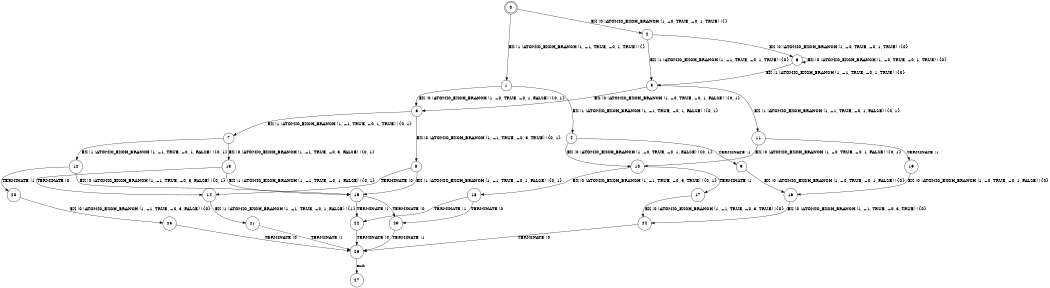 digraph BCG {
size = "7, 10.5";
center = TRUE;
node [shape = circle];
0 [peripheries = 2];
0 -> 1 [label = "EX !1 !ATOMIC_EXCH_BRANCH (1, +1, TRUE, +0, 1, TRUE) !{}"];
0 -> 2 [label = "EX !0 !ATOMIC_EXCH_BRANCH (1, +0, TRUE, +0, 1, TRUE) !{}"];
1 -> 3 [label = "EX !0 !ATOMIC_EXCH_BRANCH (1, +0, TRUE, +0, 1, FALSE) !{0, 1}"];
1 -> 4 [label = "EX !1 !ATOMIC_EXCH_BRANCH (1, +1, TRUE, +0, 1, FALSE) !{0, 1}"];
2 -> 5 [label = "EX !1 !ATOMIC_EXCH_BRANCH (1, +1, TRUE, +0, 1, TRUE) !{0}"];
2 -> 6 [label = "EX !0 !ATOMIC_EXCH_BRANCH (1, +0, TRUE, +0, 1, TRUE) !{0}"];
3 -> 7 [label = "EX !1 !ATOMIC_EXCH_BRANCH (1, +1, TRUE, +0, 1, TRUE) !{0, 1}"];
3 -> 8 [label = "EX !0 !ATOMIC_EXCH_BRANCH (1, +1, TRUE, +0, 3, TRUE) !{0, 1}"];
4 -> 9 [label = "TERMINATE !1"];
4 -> 10 [label = "EX !0 !ATOMIC_EXCH_BRANCH (1, +0, TRUE, +0, 1, FALSE) !{0, 1}"];
5 -> 11 [label = "EX !1 !ATOMIC_EXCH_BRANCH (1, +1, TRUE, +0, 1, FALSE) !{0, 1}"];
5 -> 3 [label = "EX !0 !ATOMIC_EXCH_BRANCH (1, +0, TRUE, +0, 1, FALSE) !{0, 1}"];
6 -> 5 [label = "EX !1 !ATOMIC_EXCH_BRANCH (1, +1, TRUE, +0, 1, TRUE) !{0}"];
6 -> 6 [label = "EX !0 !ATOMIC_EXCH_BRANCH (1, +0, TRUE, +0, 1, TRUE) !{0}"];
7 -> 12 [label = "EX !1 !ATOMIC_EXCH_BRANCH (1, +1, TRUE, +0, 1, FALSE) !{0, 1}"];
7 -> 13 [label = "EX !0 !ATOMIC_EXCH_BRANCH (1, +1, TRUE, +0, 3, FALSE) !{0, 1}"];
8 -> 14 [label = "TERMINATE !0"];
8 -> 15 [label = "EX !1 !ATOMIC_EXCH_BRANCH (1, +1, TRUE, +0, 1, FALSE) !{0, 1}"];
9 -> 16 [label = "EX !0 !ATOMIC_EXCH_BRANCH (1, +0, TRUE, +0, 1, FALSE) !{0}"];
10 -> 17 [label = "TERMINATE !1"];
10 -> 18 [label = "EX !0 !ATOMIC_EXCH_BRANCH (1, +1, TRUE, +0, 3, TRUE) !{0, 1}"];
11 -> 19 [label = "TERMINATE !1"];
11 -> 10 [label = "EX !0 !ATOMIC_EXCH_BRANCH (1, +0, TRUE, +0, 1, FALSE) !{0, 1}"];
12 -> 20 [label = "TERMINATE !1"];
12 -> 15 [label = "EX !0 !ATOMIC_EXCH_BRANCH (1, +1, TRUE, +0, 3, FALSE) !{0, 1}"];
13 -> 14 [label = "TERMINATE !0"];
13 -> 15 [label = "EX !1 !ATOMIC_EXCH_BRANCH (1, +1, TRUE, +0, 1, FALSE) !{0, 1}"];
14 -> 21 [label = "EX !1 !ATOMIC_EXCH_BRANCH (1, +1, TRUE, +0, 1, FALSE) !{1}"];
15 -> 22 [label = "TERMINATE !1"];
15 -> 23 [label = "TERMINATE !0"];
16 -> 24 [label = "EX !0 !ATOMIC_EXCH_BRANCH (1, +1, TRUE, +0, 3, TRUE) !{0}"];
17 -> 24 [label = "EX !0 !ATOMIC_EXCH_BRANCH (1, +1, TRUE, +0, 3, TRUE) !{0}"];
18 -> 22 [label = "TERMINATE !1"];
18 -> 23 [label = "TERMINATE !0"];
19 -> 16 [label = "EX !0 !ATOMIC_EXCH_BRANCH (1, +0, TRUE, +0, 1, FALSE) !{0}"];
20 -> 25 [label = "EX !0 !ATOMIC_EXCH_BRANCH (1, +1, TRUE, +0, 3, FALSE) !{0}"];
21 -> 26 [label = "TERMINATE !1"];
22 -> 26 [label = "TERMINATE !0"];
23 -> 26 [label = "TERMINATE !1"];
24 -> 26 [label = "TERMINATE !0"];
25 -> 26 [label = "TERMINATE !0"];
26 -> 27 [label = "exit"];
}
